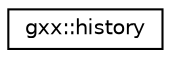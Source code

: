 digraph "Graphical Class Hierarchy"
{
  edge [fontname="Helvetica",fontsize="10",labelfontname="Helvetica",labelfontsize="10"];
  node [fontname="Helvetica",fontsize="10",shape=record];
  rankdir="LR";
  Node1 [label="gxx::history",height=0.2,width=0.4,color="black", fillcolor="white", style="filled",URL="$classgxx_1_1history.html"];
}

